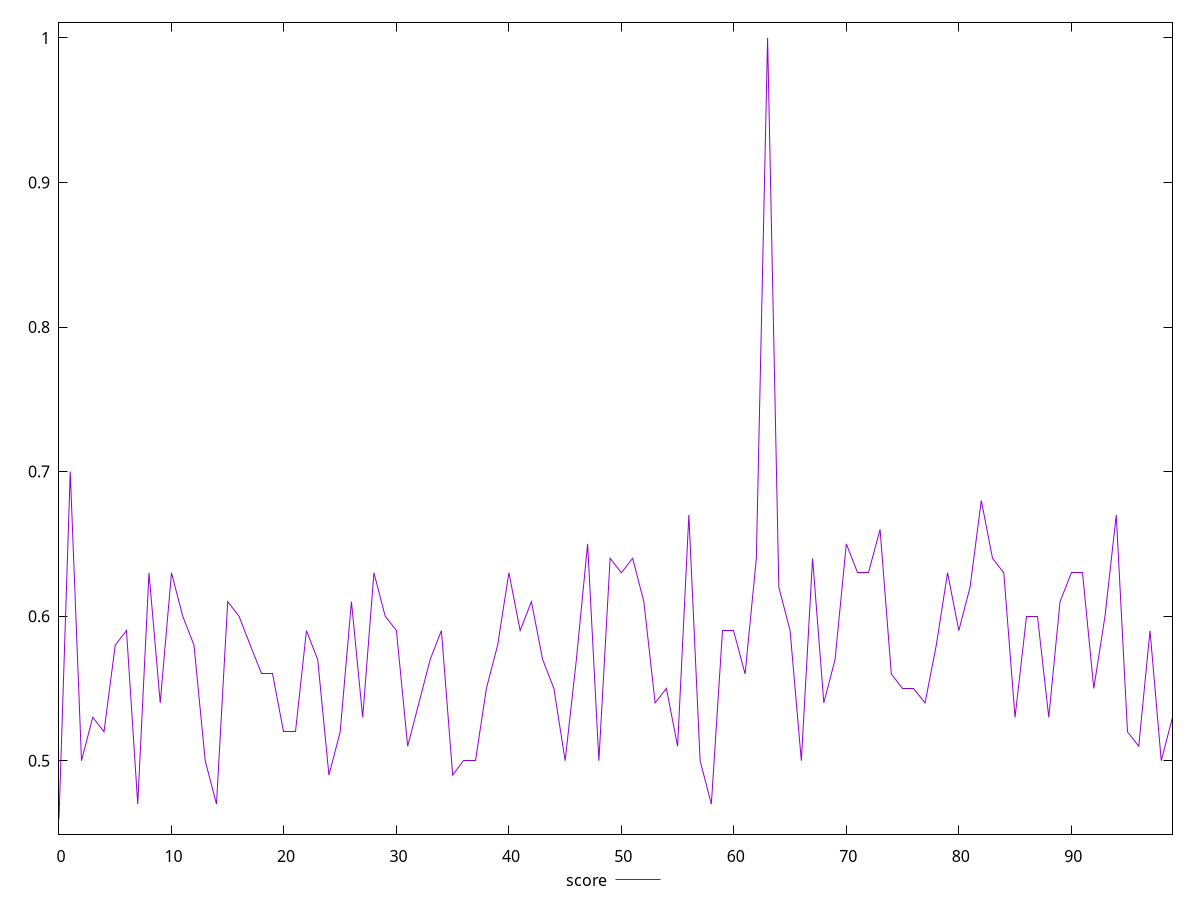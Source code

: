 reset

$score <<EOF
0 0.46
1 0.7
2 0.5
3 0.53
4 0.52
5 0.58
6 0.59
7 0.47
8 0.63
9 0.54
10 0.63
11 0.6
12 0.58
13 0.5
14 0.47
15 0.61
16 0.6
17 0.58
18 0.56
19 0.56
20 0.52
21 0.52
22 0.59
23 0.57
24 0.49
25 0.52
26 0.61
27 0.53
28 0.63
29 0.6
30 0.59
31 0.51
32 0.54
33 0.57
34 0.59
35 0.49
36 0.5
37 0.5
38 0.55
39 0.58
40 0.63
41 0.59
42 0.61
43 0.57
44 0.55
45 0.5
46 0.57
47 0.65
48 0.5
49 0.64
50 0.63
51 0.64
52 0.61
53 0.54
54 0.55
55 0.51
56 0.67
57 0.5
58 0.47
59 0.59
60 0.59
61 0.56
62 0.64
63 1
64 0.62
65 0.59
66 0.5
67 0.64
68 0.54
69 0.57
70 0.65
71 0.63
72 0.63
73 0.66
74 0.56
75 0.55
76 0.55
77 0.54
78 0.58
79 0.63
80 0.59
81 0.62
82 0.68
83 0.64
84 0.63
85 0.53
86 0.6
87 0.6
88 0.53
89 0.61
90 0.63
91 0.63
92 0.55
93 0.6
94 0.67
95 0.52
96 0.51
97 0.59
98 0.5
99 0.53
EOF

set key outside below
set xrange [0:99]
set yrange [0.44920000000000004:1.0108]
set trange [0.44920000000000004:1.0108]
set terminal svg size 640, 500 enhanced background rgb 'white'
set output "report_00013_2021-02-09T12-04-24.940Z/render-blocking-resources/samples/pages+cached+noadtech+nomedia/score/values.svg"

plot $score title "score" with line

reset
